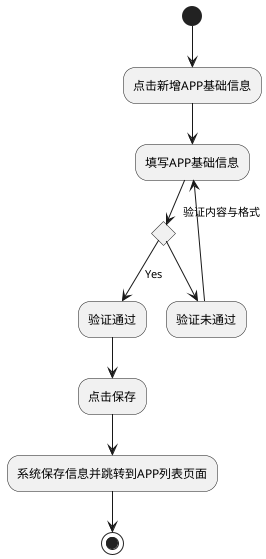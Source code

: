 @startuml
(*)  --> "点击新增APP基础信息"
--> "填写APP基础信息"
If "验证内容与格式" then
--> [Yes] "验证通过"
--> "点击保存"
--> "系统保存信息并跳转到APP列表页面"
-->(*)
else
--> "验证未通过"
--> "填写APP基础信息"
Endif

@enduml